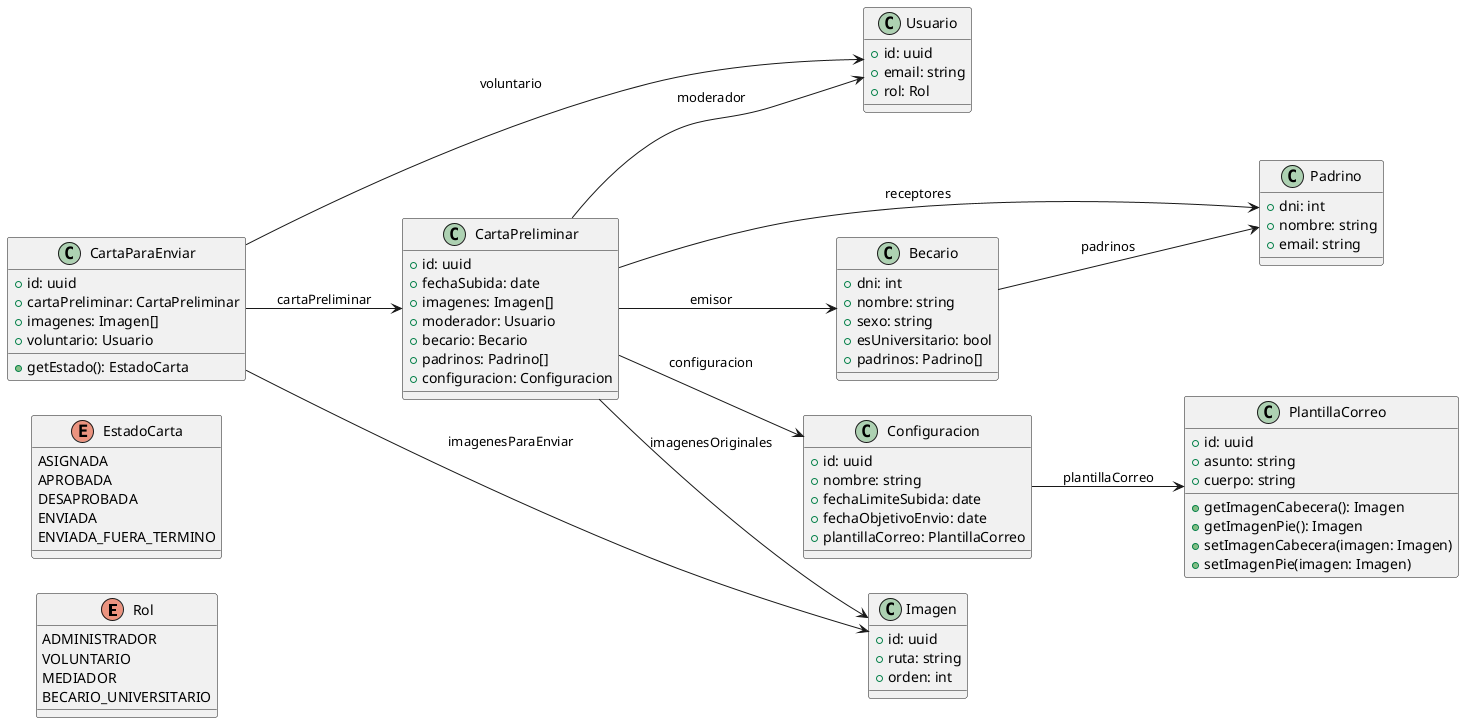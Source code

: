 @startuml DiagramaDeClases
left to right direction

enum Rol {
  ADMINISTRADOR
  VOLUNTARIO
  MEDIADOR
  BECARIO_UNIVERSITARIO
}

enum EstadoCarta {
  ASIGNADA
  APROBADA
  DESAPROBADA
  ENVIADA
  ENVIADA_FUERA_TERMINO
}

class Usuario {
  +id: uuid
  +email: string
  +rol: Rol
}

class CartaPreliminar {
  +id: uuid
  +fechaSubida: date
  +imagenes: Imagen[]
  +moderador: Usuario
  +becario: Becario
  +padrinos: Padrino[]
  +configuracion: Configuracion
}

class CartaParaEnviar {
  +id: uuid
  +cartaPreliminar: CartaPreliminar
  +imagenes: Imagen[]
  +voluntario: Usuario
  +getEstado(): EstadoCarta
}

class Imagen {
  +id: uuid
  +ruta: string
  +orden: int
}

class Becario {
  +dni: int
  +nombre: string
  +sexo: string
  +esUniversitario: bool
  +padrinos: Padrino[]
}

class Padrino {
  +dni: int
  +nombre: string
  +email: string
}

class PlantillaCorreo {
  +id: uuid
  +asunto: string
  +cuerpo: string
  +getImagenCabecera(): Imagen
  +getImagenPie(): Imagen
  +setImagenCabecera(imagen: Imagen)
  +setImagenPie(imagen: Imagen)
}

class Configuracion {
  +id: uuid
  +nombre: string
  +fechaLimiteSubida: date
  +fechaObjetivoEnvio: date
  +plantillaCorreo: PlantillaCorreo
}

CartaParaEnviar --> CartaPreliminar : cartaPreliminar
CartaPreliminar --> Usuario : moderador
CartaParaEnviar --> Usuario : voluntario
CartaPreliminar --> Becario : emisor
CartaPreliminar --> Padrino : receptores
CartaPreliminar --> Configuracion : configuracion
CartaPreliminar --> Imagen : imagenesOriginales
CartaParaEnviar --> Imagen : imagenesParaEnviar
Configuracion --> PlantillaCorreo : plantillaCorreo
Becario --> Padrino : padrinos
@enduml

